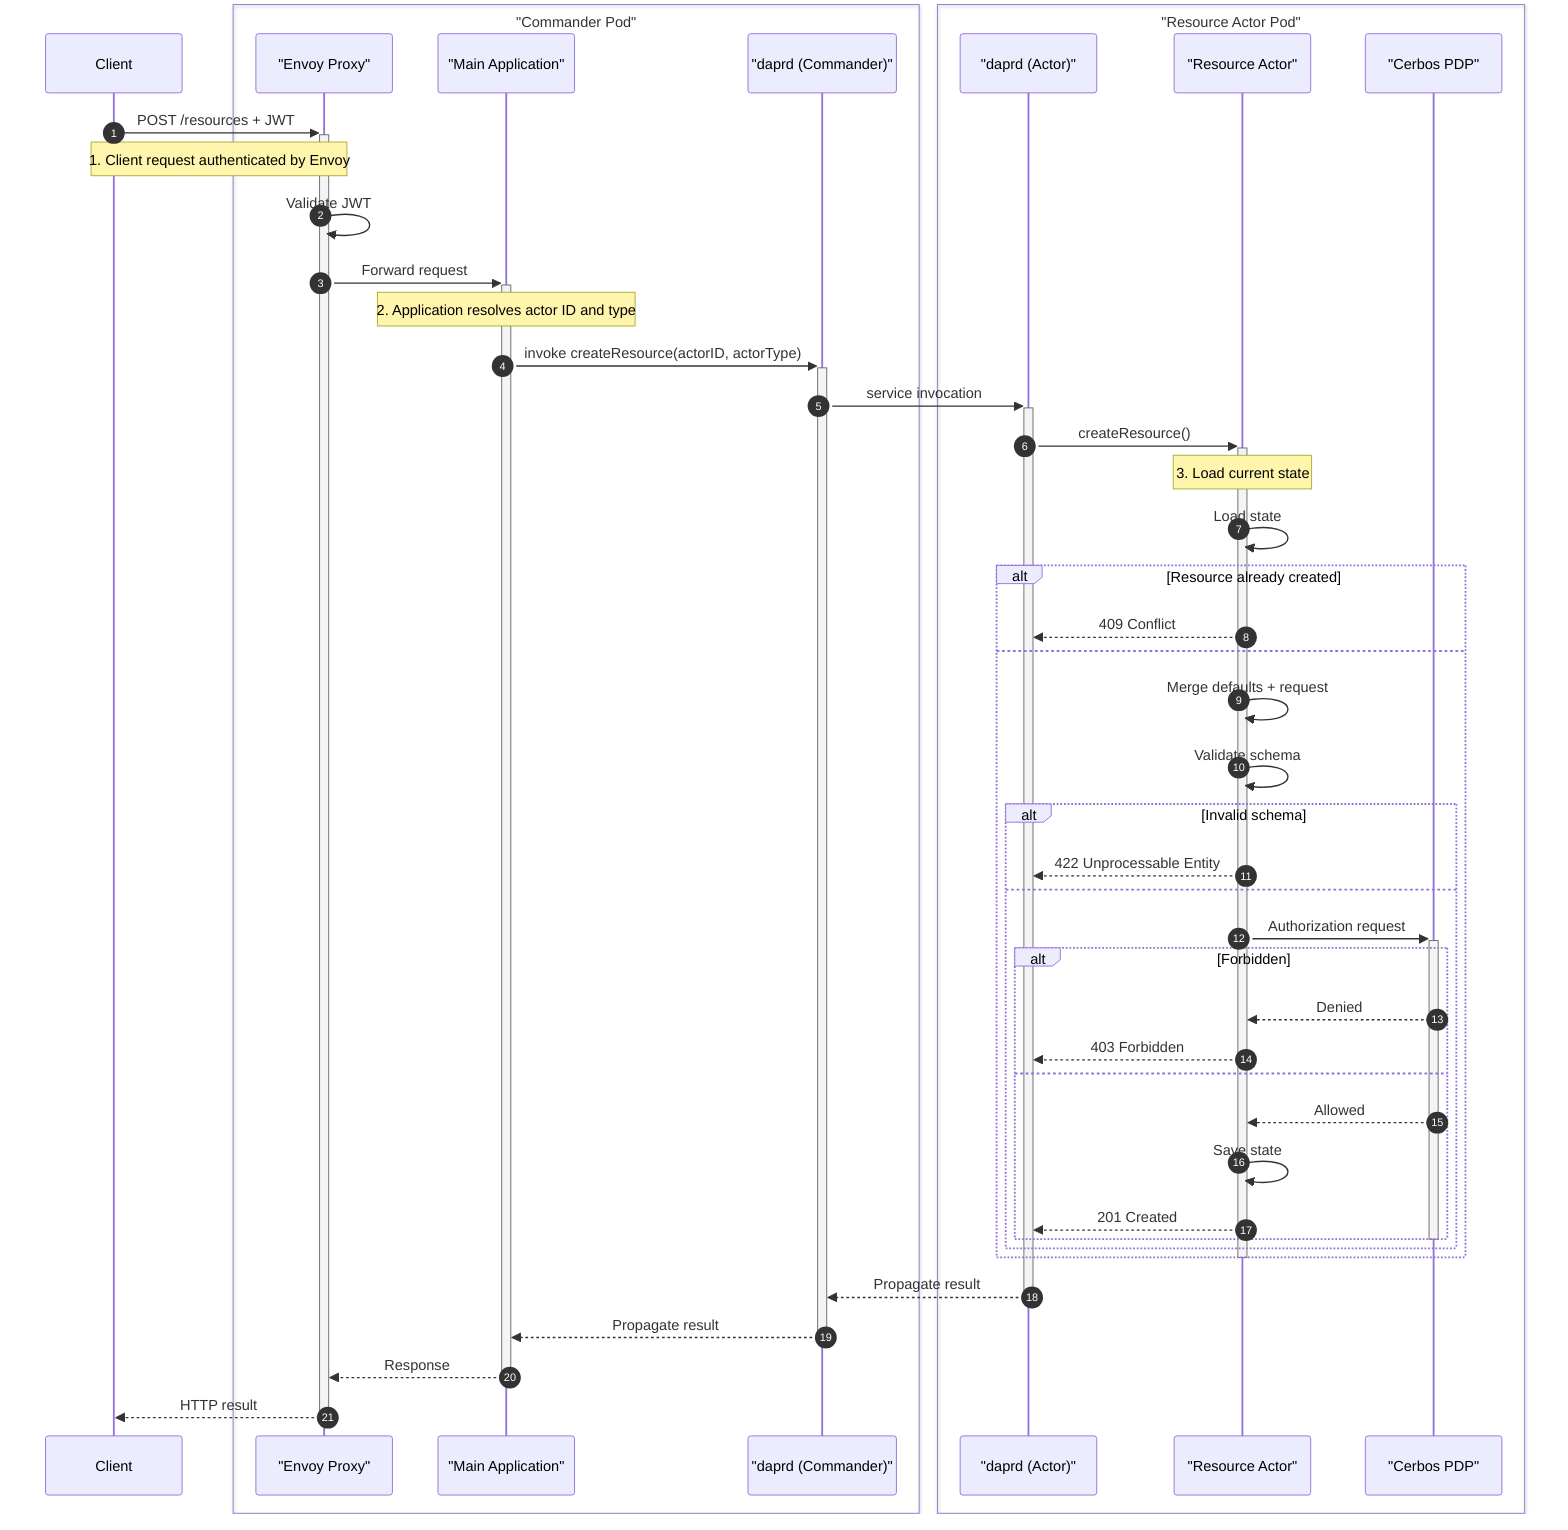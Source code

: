 sequenceDiagram
    autonumber
    participant Client
    box "Commander Pod" #DDEEFF
        participant EnvoyProxy as "Envoy Proxy"
        participant Commander as "Main Application"
        participant CommanderDaprd as "daprd (Commander)"
    end
    box "Resource Actor Pod" #FFEEDD
        participant ActorDaprd as "daprd (Actor)"
        participant ResourceActor as "Resource Actor"
        participant Cerbos as "Cerbos PDP"
    end

    Client->>+EnvoyProxy: POST /resources + JWT
    note over Client,EnvoyProxy: 1. Client request authenticated by Envoy
    EnvoyProxy->>EnvoyProxy: Validate JWT
    EnvoyProxy->>+Commander: Forward request
    note over Commander: 2. Application resolves actor ID and type
    Commander->>+CommanderDaprd: invoke createResource(actorID, actorType)
    CommanderDaprd->>+ActorDaprd: service invocation
    ActorDaprd->>+ResourceActor: createResource()
    note over ResourceActor: 3. Load current state
    ResourceActor->>ResourceActor: Load state
    alt Resource already created
        ResourceActor-->>ActorDaprd: 409 Conflict
    else
        ResourceActor->>ResourceActor: Merge defaults + request
        ResourceActor->>ResourceActor: Validate schema
        alt Invalid schema
            ResourceActor-->>ActorDaprd: 422 Unprocessable Entity
        else
            ResourceActor->>+Cerbos: Authorization request
            alt Forbidden
                Cerbos-->>ResourceActor: Denied
                ResourceActor-->>ActorDaprd: 403 Forbidden
            else
                Cerbos-->>ResourceActor: Allowed
                ResourceActor->>ResourceActor: Save state
                ResourceActor-->>ActorDaprd: 201 Created
            end
            deactivate Cerbos
        end
    end
    deactivate ResourceActor
    ActorDaprd-->>CommanderDaprd: Propagate result
    deactivate ActorDaprd
    CommanderDaprd-->>Commander: Propagate result
    deactivate CommanderDaprd
    Commander-->>EnvoyProxy: Response
    deactivate Commander
    EnvoyProxy-->>Client: HTTP result
    deactivate EnvoyProxy